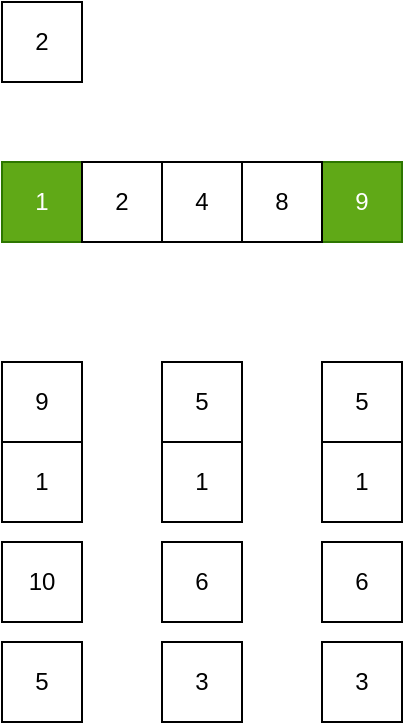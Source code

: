 <mxfile version="20.5.3" type="device"><diagram id="KC0Pdu_efOlruhacn9i0" name="페이지-1"><mxGraphModel dx="351" dy="370" grid="1" gridSize="10" guides="1" tooltips="1" connect="1" arrows="1" fold="1" page="1" pageScale="1" pageWidth="827" pageHeight="1169" math="0" shadow="0"><root><mxCell id="0"/><mxCell id="1" parent="0"/><mxCell id="950dmWT_TmSc7Snwrhfw-1" value="1" style="rounded=0;whiteSpace=wrap;html=1;fillColor=#60a917;fontColor=#ffffff;strokeColor=#2D7600;" vertex="1" parent="1"><mxGeometry x="200" y="240" width="40" height="40" as="geometry"/></mxCell><mxCell id="950dmWT_TmSc7Snwrhfw-2" value="2" style="rounded=0;whiteSpace=wrap;html=1;" vertex="1" parent="1"><mxGeometry x="240" y="240" width="40" height="40" as="geometry"/></mxCell><mxCell id="950dmWT_TmSc7Snwrhfw-3" value="4" style="rounded=0;whiteSpace=wrap;html=1;" vertex="1" parent="1"><mxGeometry x="280" y="240" width="40" height="40" as="geometry"/></mxCell><mxCell id="950dmWT_TmSc7Snwrhfw-4" value="9" style="rounded=0;whiteSpace=wrap;html=1;fillColor=#60a917;fontColor=#ffffff;strokeColor=#2D7600;" vertex="1" parent="1"><mxGeometry x="360" y="240" width="40" height="40" as="geometry"/></mxCell><mxCell id="950dmWT_TmSc7Snwrhfw-5" value="8" style="rounded=0;whiteSpace=wrap;html=1;" vertex="1" parent="1"><mxGeometry x="320" y="240" width="40" height="40" as="geometry"/></mxCell><mxCell id="950dmWT_TmSc7Snwrhfw-7" value="1" style="rounded=0;whiteSpace=wrap;html=1;" vertex="1" parent="1"><mxGeometry x="200" y="380" width="40" height="40" as="geometry"/></mxCell><mxCell id="950dmWT_TmSc7Snwrhfw-8" value="9" style="rounded=0;whiteSpace=wrap;html=1;" vertex="1" parent="1"><mxGeometry x="200" y="340" width="40" height="40" as="geometry"/></mxCell><mxCell id="950dmWT_TmSc7Snwrhfw-9" value="10" style="rounded=0;whiteSpace=wrap;html=1;" vertex="1" parent="1"><mxGeometry x="200" y="430" width="40" height="40" as="geometry"/></mxCell><mxCell id="950dmWT_TmSc7Snwrhfw-10" value="5" style="rounded=0;whiteSpace=wrap;html=1;" vertex="1" parent="1"><mxGeometry x="200" y="480" width="40" height="40" as="geometry"/></mxCell><mxCell id="950dmWT_TmSc7Snwrhfw-11" value="5" style="rounded=0;whiteSpace=wrap;html=1;" vertex="1" parent="1"><mxGeometry x="280" y="340" width="40" height="40" as="geometry"/></mxCell><mxCell id="950dmWT_TmSc7Snwrhfw-12" value="1" style="rounded=0;whiteSpace=wrap;html=1;" vertex="1" parent="1"><mxGeometry x="280" y="380" width="40" height="40" as="geometry"/></mxCell><mxCell id="950dmWT_TmSc7Snwrhfw-13" value="6" style="rounded=0;whiteSpace=wrap;html=1;" vertex="1" parent="1"><mxGeometry x="280" y="430" width="40" height="40" as="geometry"/></mxCell><mxCell id="950dmWT_TmSc7Snwrhfw-14" value="3" style="rounded=0;whiteSpace=wrap;html=1;" vertex="1" parent="1"><mxGeometry x="280" y="480" width="40" height="40" as="geometry"/></mxCell><mxCell id="950dmWT_TmSc7Snwrhfw-15" value="5" style="rounded=0;whiteSpace=wrap;html=1;" vertex="1" parent="1"><mxGeometry x="360" y="340" width="40" height="40" as="geometry"/></mxCell><mxCell id="950dmWT_TmSc7Snwrhfw-16" value="1" style="rounded=0;whiteSpace=wrap;html=1;" vertex="1" parent="1"><mxGeometry x="360" y="380" width="40" height="40" as="geometry"/></mxCell><mxCell id="950dmWT_TmSc7Snwrhfw-17" value="6" style="rounded=0;whiteSpace=wrap;html=1;" vertex="1" parent="1"><mxGeometry x="360" y="430" width="40" height="40" as="geometry"/></mxCell><mxCell id="950dmWT_TmSc7Snwrhfw-18" value="3" style="rounded=0;whiteSpace=wrap;html=1;" vertex="1" parent="1"><mxGeometry x="360" y="480" width="40" height="40" as="geometry"/></mxCell><mxCell id="950dmWT_TmSc7Snwrhfw-19" value="2" style="rounded=0;whiteSpace=wrap;html=1;" vertex="1" parent="1"><mxGeometry x="200" y="160" width="40" height="40" as="geometry"/></mxCell></root></mxGraphModel></diagram></mxfile>